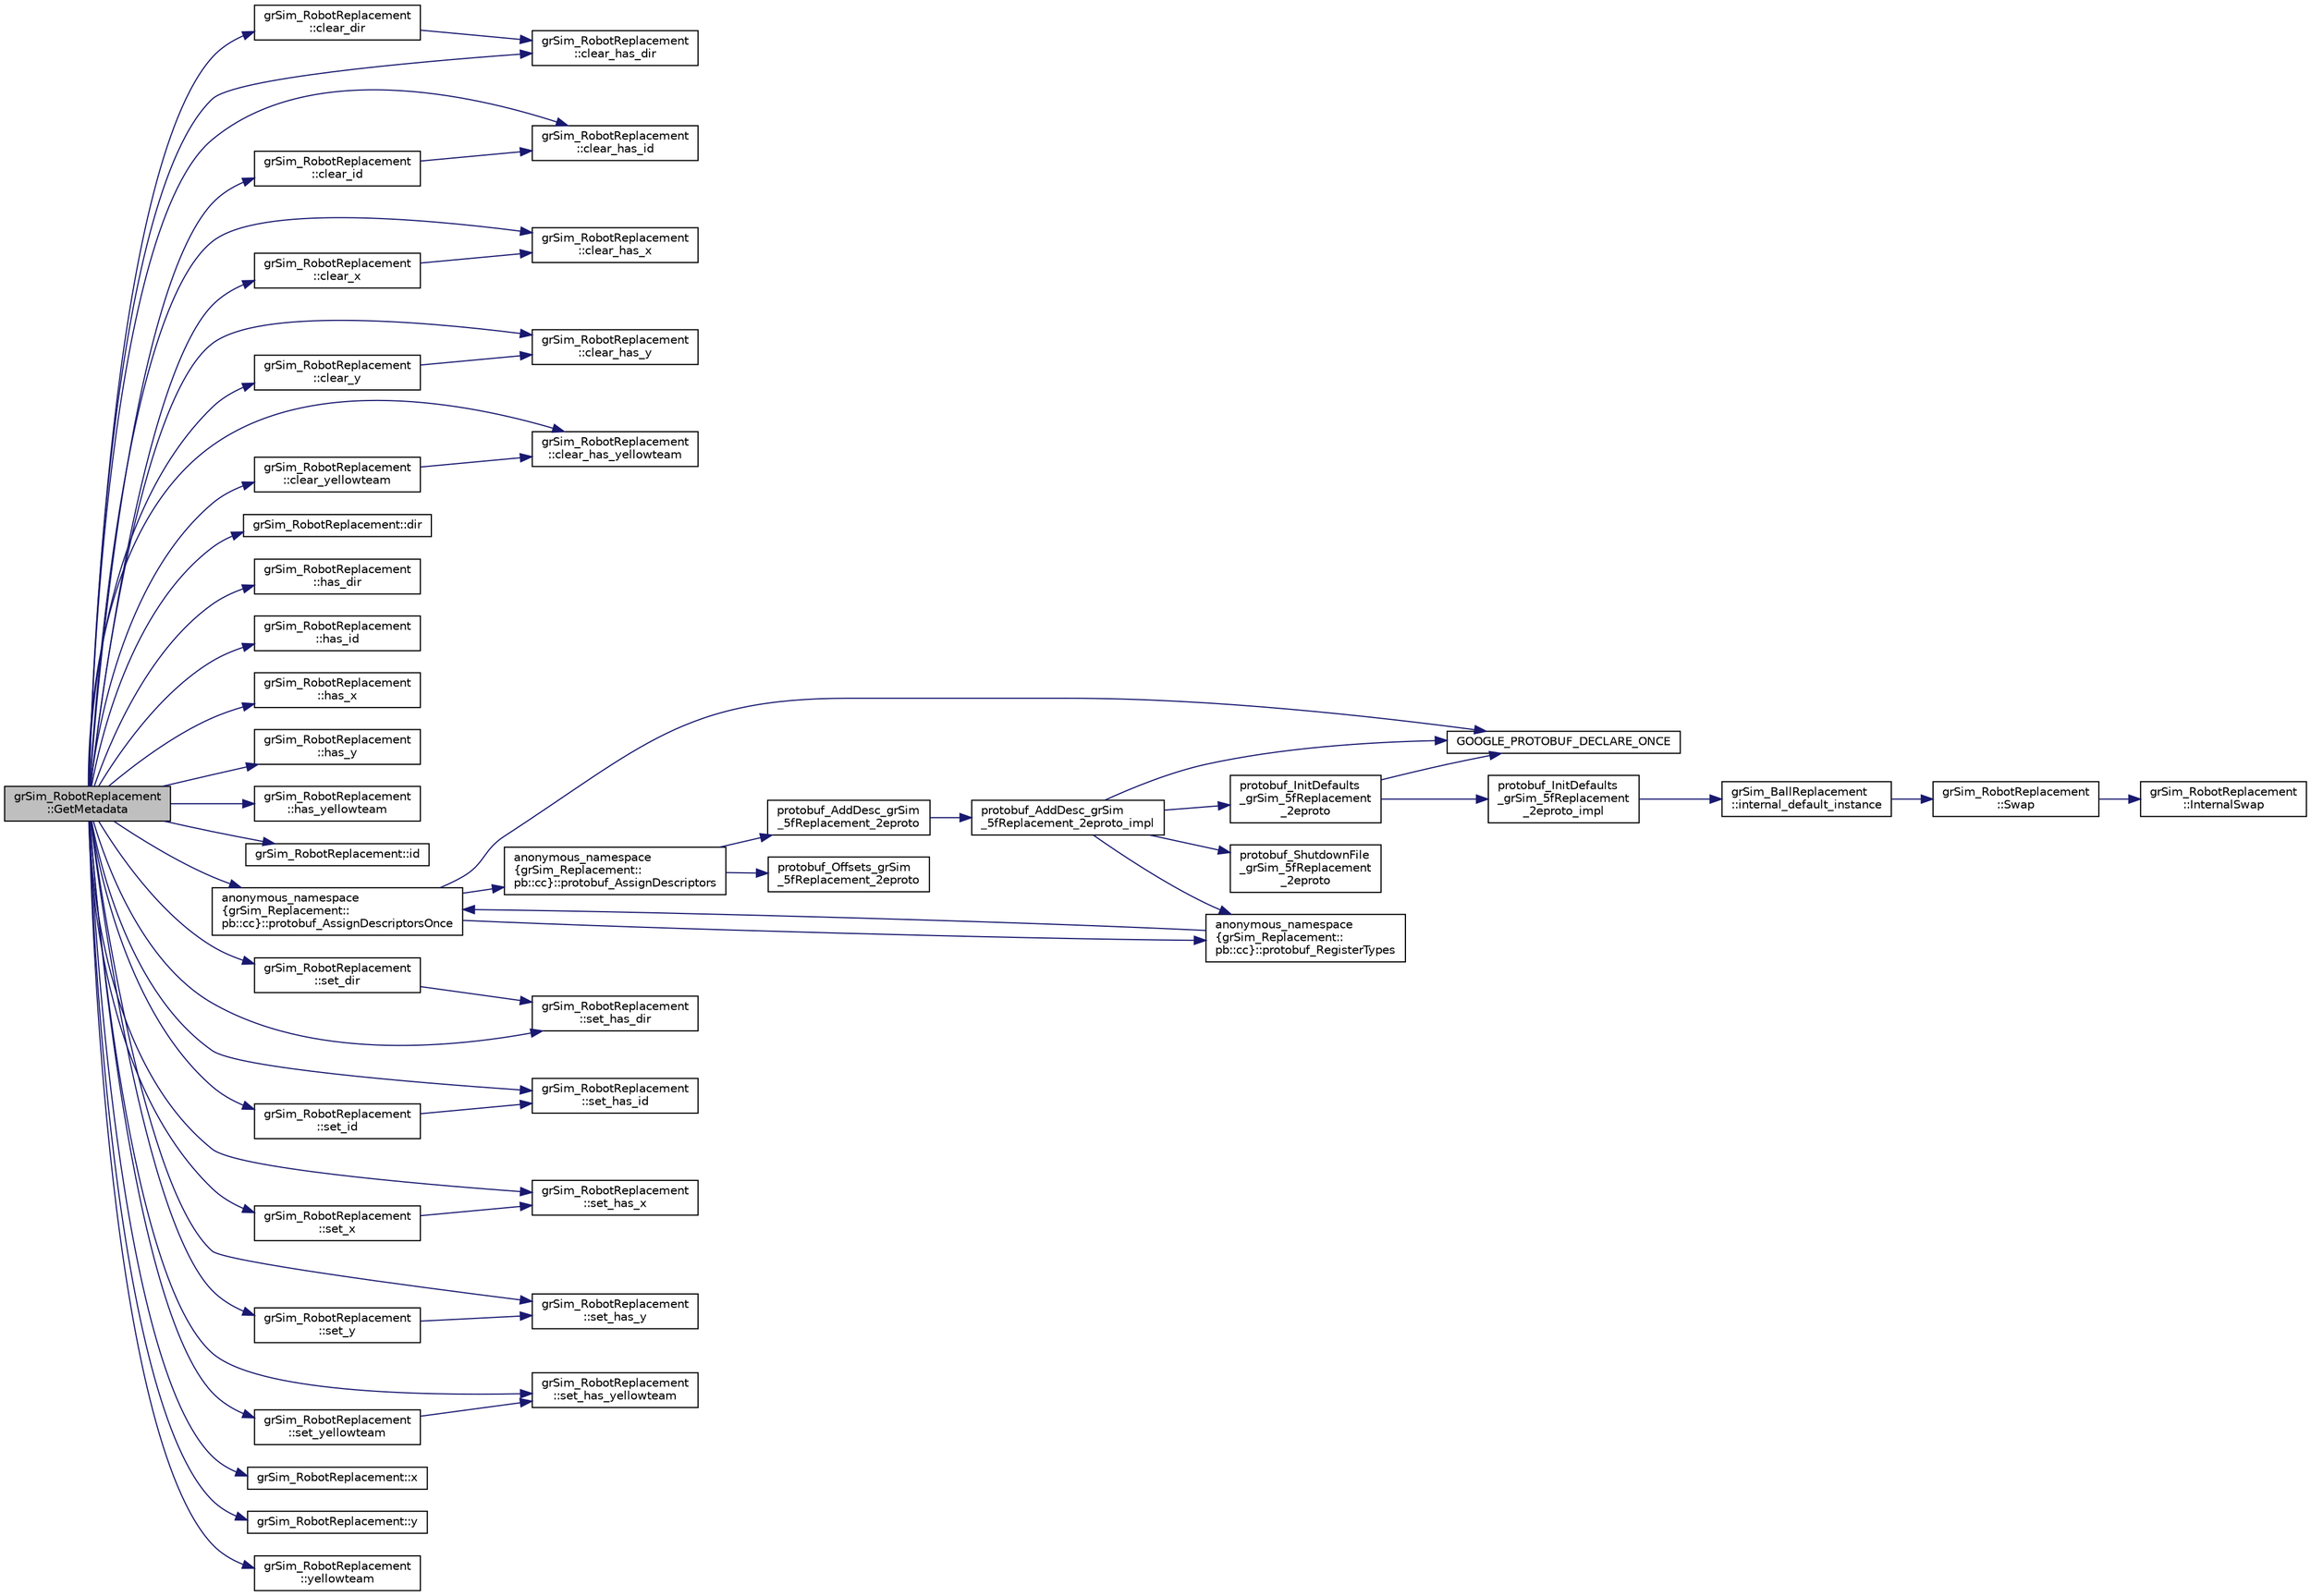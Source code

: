 digraph "grSim_RobotReplacement::GetMetadata"
{
 // INTERACTIVE_SVG=YES
  edge [fontname="Helvetica",fontsize="10",labelfontname="Helvetica",labelfontsize="10"];
  node [fontname="Helvetica",fontsize="10",shape=record];
  rankdir="LR";
  Node1 [label="grSim_RobotReplacement\l::GetMetadata",height=0.2,width=0.4,color="black", fillcolor="grey75", style="filled", fontcolor="black"];
  Node1 -> Node2 [color="midnightblue",fontsize="10",style="solid",fontname="Helvetica"];
  Node2 [label="grSim_RobotReplacement\l::clear_dir",height=0.2,width=0.4,color="black", fillcolor="white", style="filled",URL="$d5/da8/classgr_sim___robot_replacement.html#aa546a3c083a9b325b32163cef70c690a"];
  Node2 -> Node3 [color="midnightblue",fontsize="10",style="solid",fontname="Helvetica"];
  Node3 [label="grSim_RobotReplacement\l::clear_has_dir",height=0.2,width=0.4,color="black", fillcolor="white", style="filled",URL="$d5/da8/classgr_sim___robot_replacement.html#a1e15daf341b9310176f1debfa0acf709"];
  Node1 -> Node3 [color="midnightblue",fontsize="10",style="solid",fontname="Helvetica"];
  Node1 -> Node4 [color="midnightblue",fontsize="10",style="solid",fontname="Helvetica"];
  Node4 [label="grSim_RobotReplacement\l::clear_has_id",height=0.2,width=0.4,color="black", fillcolor="white", style="filled",URL="$d5/da8/classgr_sim___robot_replacement.html#a994119c6501835a397208d5c075c35d4"];
  Node1 -> Node5 [color="midnightblue",fontsize="10",style="solid",fontname="Helvetica"];
  Node5 [label="grSim_RobotReplacement\l::clear_has_x",height=0.2,width=0.4,color="black", fillcolor="white", style="filled",URL="$d5/da8/classgr_sim___robot_replacement.html#a03e9c240ee28d1a914c9f49242006db9"];
  Node1 -> Node6 [color="midnightblue",fontsize="10",style="solid",fontname="Helvetica"];
  Node6 [label="grSim_RobotReplacement\l::clear_has_y",height=0.2,width=0.4,color="black", fillcolor="white", style="filled",URL="$d5/da8/classgr_sim___robot_replacement.html#a3b5beac8b724fd89f86bc0119c4afbdc"];
  Node1 -> Node7 [color="midnightblue",fontsize="10",style="solid",fontname="Helvetica"];
  Node7 [label="grSim_RobotReplacement\l::clear_has_yellowteam",height=0.2,width=0.4,color="black", fillcolor="white", style="filled",URL="$d5/da8/classgr_sim___robot_replacement.html#a87a5b2048a654f640d1ecde04ea26ea6"];
  Node1 -> Node8 [color="midnightblue",fontsize="10",style="solid",fontname="Helvetica"];
  Node8 [label="grSim_RobotReplacement\l::clear_id",height=0.2,width=0.4,color="black", fillcolor="white", style="filled",URL="$d5/da8/classgr_sim___robot_replacement.html#a6932bd69a31da0d05902885be404df94"];
  Node8 -> Node4 [color="midnightblue",fontsize="10",style="solid",fontname="Helvetica"];
  Node1 -> Node9 [color="midnightblue",fontsize="10",style="solid",fontname="Helvetica"];
  Node9 [label="grSim_RobotReplacement\l::clear_x",height=0.2,width=0.4,color="black", fillcolor="white", style="filled",URL="$d5/da8/classgr_sim___robot_replacement.html#a21d4da802cb299bb97092e861007f34a"];
  Node9 -> Node5 [color="midnightblue",fontsize="10",style="solid",fontname="Helvetica"];
  Node1 -> Node10 [color="midnightblue",fontsize="10",style="solid",fontname="Helvetica"];
  Node10 [label="grSim_RobotReplacement\l::clear_y",height=0.2,width=0.4,color="black", fillcolor="white", style="filled",URL="$d5/da8/classgr_sim___robot_replacement.html#a0aeb6068df9e0ff2fcfd052120199c05"];
  Node10 -> Node6 [color="midnightblue",fontsize="10",style="solid",fontname="Helvetica"];
  Node1 -> Node11 [color="midnightblue",fontsize="10",style="solid",fontname="Helvetica"];
  Node11 [label="grSim_RobotReplacement\l::clear_yellowteam",height=0.2,width=0.4,color="black", fillcolor="white", style="filled",URL="$d5/da8/classgr_sim___robot_replacement.html#a902a3c59ead5819f0ae0537f685e87f4"];
  Node11 -> Node7 [color="midnightblue",fontsize="10",style="solid",fontname="Helvetica"];
  Node1 -> Node12 [color="midnightblue",fontsize="10",style="solid",fontname="Helvetica"];
  Node12 [label="grSim_RobotReplacement::dir",height=0.2,width=0.4,color="black", fillcolor="white", style="filled",URL="$d5/da8/classgr_sim___robot_replacement.html#ac409ae3d9f9a9bb7bd3e7d137acef23a"];
  Node1 -> Node13 [color="midnightblue",fontsize="10",style="solid",fontname="Helvetica"];
  Node13 [label="grSim_RobotReplacement\l::has_dir",height=0.2,width=0.4,color="black", fillcolor="white", style="filled",URL="$d5/da8/classgr_sim___robot_replacement.html#a0c453b87b3fece57ebcad6616ced92d0"];
  Node1 -> Node14 [color="midnightblue",fontsize="10",style="solid",fontname="Helvetica"];
  Node14 [label="grSim_RobotReplacement\l::has_id",height=0.2,width=0.4,color="black", fillcolor="white", style="filled",URL="$d5/da8/classgr_sim___robot_replacement.html#af957b1d39930964f86fb528936d94cbf"];
  Node1 -> Node15 [color="midnightblue",fontsize="10",style="solid",fontname="Helvetica"];
  Node15 [label="grSim_RobotReplacement\l::has_x",height=0.2,width=0.4,color="black", fillcolor="white", style="filled",URL="$d5/da8/classgr_sim___robot_replacement.html#acfcdd7fc2d61dd9e564572af73821e66"];
  Node1 -> Node16 [color="midnightblue",fontsize="10",style="solid",fontname="Helvetica"];
  Node16 [label="grSim_RobotReplacement\l::has_y",height=0.2,width=0.4,color="black", fillcolor="white", style="filled",URL="$d5/da8/classgr_sim___robot_replacement.html#ad6e3855d3220c7f6c68351d0c595c9fb"];
  Node1 -> Node17 [color="midnightblue",fontsize="10",style="solid",fontname="Helvetica"];
  Node17 [label="grSim_RobotReplacement\l::has_yellowteam",height=0.2,width=0.4,color="black", fillcolor="white", style="filled",URL="$d5/da8/classgr_sim___robot_replacement.html#a75517bc58bf148db35c91987f5e15b88"];
  Node1 -> Node18 [color="midnightblue",fontsize="10",style="solid",fontname="Helvetica"];
  Node18 [label="grSim_RobotReplacement::id",height=0.2,width=0.4,color="black", fillcolor="white", style="filled",URL="$d5/da8/classgr_sim___robot_replacement.html#a2294285cae28c463a002885f0253f6d5"];
  Node1 -> Node19 [color="midnightblue",fontsize="10",style="solid",fontname="Helvetica"];
  Node19 [label="anonymous_namespace\l\{grSim_Replacement::\lpb::cc\}::protobuf_AssignDescriptorsOnce",height=0.2,width=0.4,color="black", fillcolor="white", style="filled",URL="$db/d08/namespaceanonymous__namespace_02gr_sim___replacement_8pb_8cc_03.html#a576f29e25c059eb146f297d47445eb4f"];
  Node19 -> Node20 [color="midnightblue",fontsize="10",style="solid",fontname="Helvetica"];
  Node20 [label="GOOGLE_PROTOBUF_DECLARE_ONCE",height=0.2,width=0.4,color="black", fillcolor="white", style="filled",URL="$d5/d9f/gr_sim___replacement_8pb_8cc.html#ab3f7cea136644b490ce480f734b0fb54"];
  Node19 -> Node21 [color="midnightblue",fontsize="10",style="solid",fontname="Helvetica"];
  Node21 [label="anonymous_namespace\l\{grSim_Replacement::\lpb::cc\}::protobuf_AssignDescriptors",height=0.2,width=0.4,color="black", fillcolor="white", style="filled",URL="$db/d08/namespaceanonymous__namespace_02gr_sim___replacement_8pb_8cc_03.html#a4f7d9bb86f36592184eec96b7398c69c"];
  Node21 -> Node22 [color="midnightblue",fontsize="10",style="solid",fontname="Helvetica"];
  Node22 [label="protobuf_AddDesc_grSim\l_5fReplacement_2eproto",height=0.2,width=0.4,color="black", fillcolor="white", style="filled",URL="$d5/d9f/gr_sim___replacement_8pb_8cc.html#a9ac32e27f85f830ef01942ad673705b7"];
  Node22 -> Node23 [color="midnightblue",fontsize="10",style="solid",fontname="Helvetica"];
  Node23 [label="protobuf_AddDesc_grSim\l_5fReplacement_2eproto_impl",height=0.2,width=0.4,color="black", fillcolor="white", style="filled",URL="$d5/d9f/gr_sim___replacement_8pb_8cc.html#a9943fe9486a4d530f39a4fb63d43ec05"];
  Node23 -> Node20 [color="midnightblue",fontsize="10",style="solid",fontname="Helvetica"];
  Node23 -> Node24 [color="midnightblue",fontsize="10",style="solid",fontname="Helvetica"];
  Node24 [label="protobuf_InitDefaults\l_grSim_5fReplacement\l_2eproto",height=0.2,width=0.4,color="black", fillcolor="white", style="filled",URL="$d5/d9f/gr_sim___replacement_8pb_8cc.html#a1aa297f1fda5abc2ecd022372381811c"];
  Node24 -> Node20 [color="midnightblue",fontsize="10",style="solid",fontname="Helvetica"];
  Node24 -> Node25 [color="midnightblue",fontsize="10",style="solid",fontname="Helvetica"];
  Node25 [label="protobuf_InitDefaults\l_grSim_5fReplacement\l_2eproto_impl",height=0.2,width=0.4,color="black", fillcolor="white", style="filled",URL="$d5/d9f/gr_sim___replacement_8pb_8cc.html#a71a77741fa159d1aa6a82bbd246a85be"];
  Node25 -> Node26 [color="midnightblue",fontsize="10",style="solid",fontname="Helvetica"];
  Node26 [label="grSim_BallReplacement\l::internal_default_instance",height=0.2,width=0.4,color="black", fillcolor="white", style="filled",URL="$d2/db1/classgr_sim___ball_replacement.html#aa8563d85634520324f3b5f9f8791d381"];
  Node26 -> Node27 [color="midnightblue",fontsize="10",style="solid",fontname="Helvetica"];
  Node27 [label="grSim_RobotReplacement\l::Swap",height=0.2,width=0.4,color="black", fillcolor="white", style="filled",URL="$d5/da8/classgr_sim___robot_replacement.html#abd95074604ac37e6efea260e8a420dc1"];
  Node27 -> Node28 [color="midnightblue",fontsize="10",style="solid",fontname="Helvetica"];
  Node28 [label="grSim_RobotReplacement\l::InternalSwap",height=0.2,width=0.4,color="black", fillcolor="white", style="filled",URL="$d5/da8/classgr_sim___robot_replacement.html#a2965b7738fd7b8b18b3bc4fb90972e17"];
  Node23 -> Node29 [color="midnightblue",fontsize="10",style="solid",fontname="Helvetica"];
  Node29 [label="anonymous_namespace\l\{grSim_Replacement::\lpb::cc\}::protobuf_RegisterTypes",height=0.2,width=0.4,color="black", fillcolor="white", style="filled",URL="$db/d08/namespaceanonymous__namespace_02gr_sim___replacement_8pb_8cc_03.html#a19b9ced7bf06c8a224d376667f0e1349"];
  Node29 -> Node19 [color="midnightblue",fontsize="10",style="solid",fontname="Helvetica"];
  Node23 -> Node30 [color="midnightblue",fontsize="10",style="solid",fontname="Helvetica"];
  Node30 [label="protobuf_ShutdownFile\l_grSim_5fReplacement\l_2eproto",height=0.2,width=0.4,color="black", fillcolor="white", style="filled",URL="$d5/d9f/gr_sim___replacement_8pb_8cc.html#a495a36d90087973987ea2ddca30870c8"];
  Node21 -> Node31 [color="midnightblue",fontsize="10",style="solid",fontname="Helvetica"];
  Node31 [label="protobuf_Offsets_grSim\l_5fReplacement_2eproto",height=0.2,width=0.4,color="black", fillcolor="white", style="filled",URL="$d5/d9f/gr_sim___replacement_8pb_8cc.html#adf1b45312b720314a075713c551909e3"];
  Node19 -> Node29 [color="midnightblue",fontsize="10",style="solid",fontname="Helvetica"];
  Node1 -> Node32 [color="midnightblue",fontsize="10",style="solid",fontname="Helvetica"];
  Node32 [label="grSim_RobotReplacement\l::set_dir",height=0.2,width=0.4,color="black", fillcolor="white", style="filled",URL="$d5/da8/classgr_sim___robot_replacement.html#ae3ee757cfd77780a23fdbd45b2ec69ca"];
  Node32 -> Node33 [color="midnightblue",fontsize="10",style="solid",fontname="Helvetica"];
  Node33 [label="grSim_RobotReplacement\l::set_has_dir",height=0.2,width=0.4,color="black", fillcolor="white", style="filled",URL="$d5/da8/classgr_sim___robot_replacement.html#a5c262b6a705de41bacc5746803b4403e"];
  Node1 -> Node33 [color="midnightblue",fontsize="10",style="solid",fontname="Helvetica"];
  Node1 -> Node34 [color="midnightblue",fontsize="10",style="solid",fontname="Helvetica"];
  Node34 [label="grSim_RobotReplacement\l::set_has_id",height=0.2,width=0.4,color="black", fillcolor="white", style="filled",URL="$d5/da8/classgr_sim___robot_replacement.html#a125ee3d28be7578476e9a1f942fe4577"];
  Node1 -> Node35 [color="midnightblue",fontsize="10",style="solid",fontname="Helvetica"];
  Node35 [label="grSim_RobotReplacement\l::set_has_x",height=0.2,width=0.4,color="black", fillcolor="white", style="filled",URL="$d5/da8/classgr_sim___robot_replacement.html#a00b4b88afb5825be9ae1b88d3d479ddc"];
  Node1 -> Node36 [color="midnightblue",fontsize="10",style="solid",fontname="Helvetica"];
  Node36 [label="grSim_RobotReplacement\l::set_has_y",height=0.2,width=0.4,color="black", fillcolor="white", style="filled",URL="$d5/da8/classgr_sim___robot_replacement.html#a50f8f35d95b9e8c71f433dfb7badc0d1"];
  Node1 -> Node37 [color="midnightblue",fontsize="10",style="solid",fontname="Helvetica"];
  Node37 [label="grSim_RobotReplacement\l::set_has_yellowteam",height=0.2,width=0.4,color="black", fillcolor="white", style="filled",URL="$d5/da8/classgr_sim___robot_replacement.html#ac97aa91cf516b21e84993fbfbe2509d3"];
  Node1 -> Node38 [color="midnightblue",fontsize="10",style="solid",fontname="Helvetica"];
  Node38 [label="grSim_RobotReplacement\l::set_id",height=0.2,width=0.4,color="black", fillcolor="white", style="filled",URL="$d5/da8/classgr_sim___robot_replacement.html#a32508c8c7673ea2656c8344833f77b9c"];
  Node38 -> Node34 [color="midnightblue",fontsize="10",style="solid",fontname="Helvetica"];
  Node1 -> Node39 [color="midnightblue",fontsize="10",style="solid",fontname="Helvetica"];
  Node39 [label="grSim_RobotReplacement\l::set_x",height=0.2,width=0.4,color="black", fillcolor="white", style="filled",URL="$d5/da8/classgr_sim___robot_replacement.html#a84506314bef3882fe64f56983d40da86"];
  Node39 -> Node35 [color="midnightblue",fontsize="10",style="solid",fontname="Helvetica"];
  Node1 -> Node40 [color="midnightblue",fontsize="10",style="solid",fontname="Helvetica"];
  Node40 [label="grSim_RobotReplacement\l::set_y",height=0.2,width=0.4,color="black", fillcolor="white", style="filled",URL="$d5/da8/classgr_sim___robot_replacement.html#aa15a92e8cdfbd4b0c61279b12b0c2352"];
  Node40 -> Node36 [color="midnightblue",fontsize="10",style="solid",fontname="Helvetica"];
  Node1 -> Node41 [color="midnightblue",fontsize="10",style="solid",fontname="Helvetica"];
  Node41 [label="grSim_RobotReplacement\l::set_yellowteam",height=0.2,width=0.4,color="black", fillcolor="white", style="filled",URL="$d5/da8/classgr_sim___robot_replacement.html#ac696c19db51a85d27d4740da38b13213"];
  Node41 -> Node37 [color="midnightblue",fontsize="10",style="solid",fontname="Helvetica"];
  Node1 -> Node42 [color="midnightblue",fontsize="10",style="solid",fontname="Helvetica"];
  Node42 [label="grSim_RobotReplacement::x",height=0.2,width=0.4,color="black", fillcolor="white", style="filled",URL="$d5/da8/classgr_sim___robot_replacement.html#a6171256fdb82fb8fb5309fb26f86936f"];
  Node1 -> Node43 [color="midnightblue",fontsize="10",style="solid",fontname="Helvetica"];
  Node43 [label="grSim_RobotReplacement::y",height=0.2,width=0.4,color="black", fillcolor="white", style="filled",URL="$d5/da8/classgr_sim___robot_replacement.html#aeea1c17150b7a1fca390c10cfe6224af"];
  Node1 -> Node44 [color="midnightblue",fontsize="10",style="solid",fontname="Helvetica"];
  Node44 [label="grSim_RobotReplacement\l::yellowteam",height=0.2,width=0.4,color="black", fillcolor="white", style="filled",URL="$d5/da8/classgr_sim___robot_replacement.html#a8549b89c9e9e10c042f87d7d60e569da"];
}
